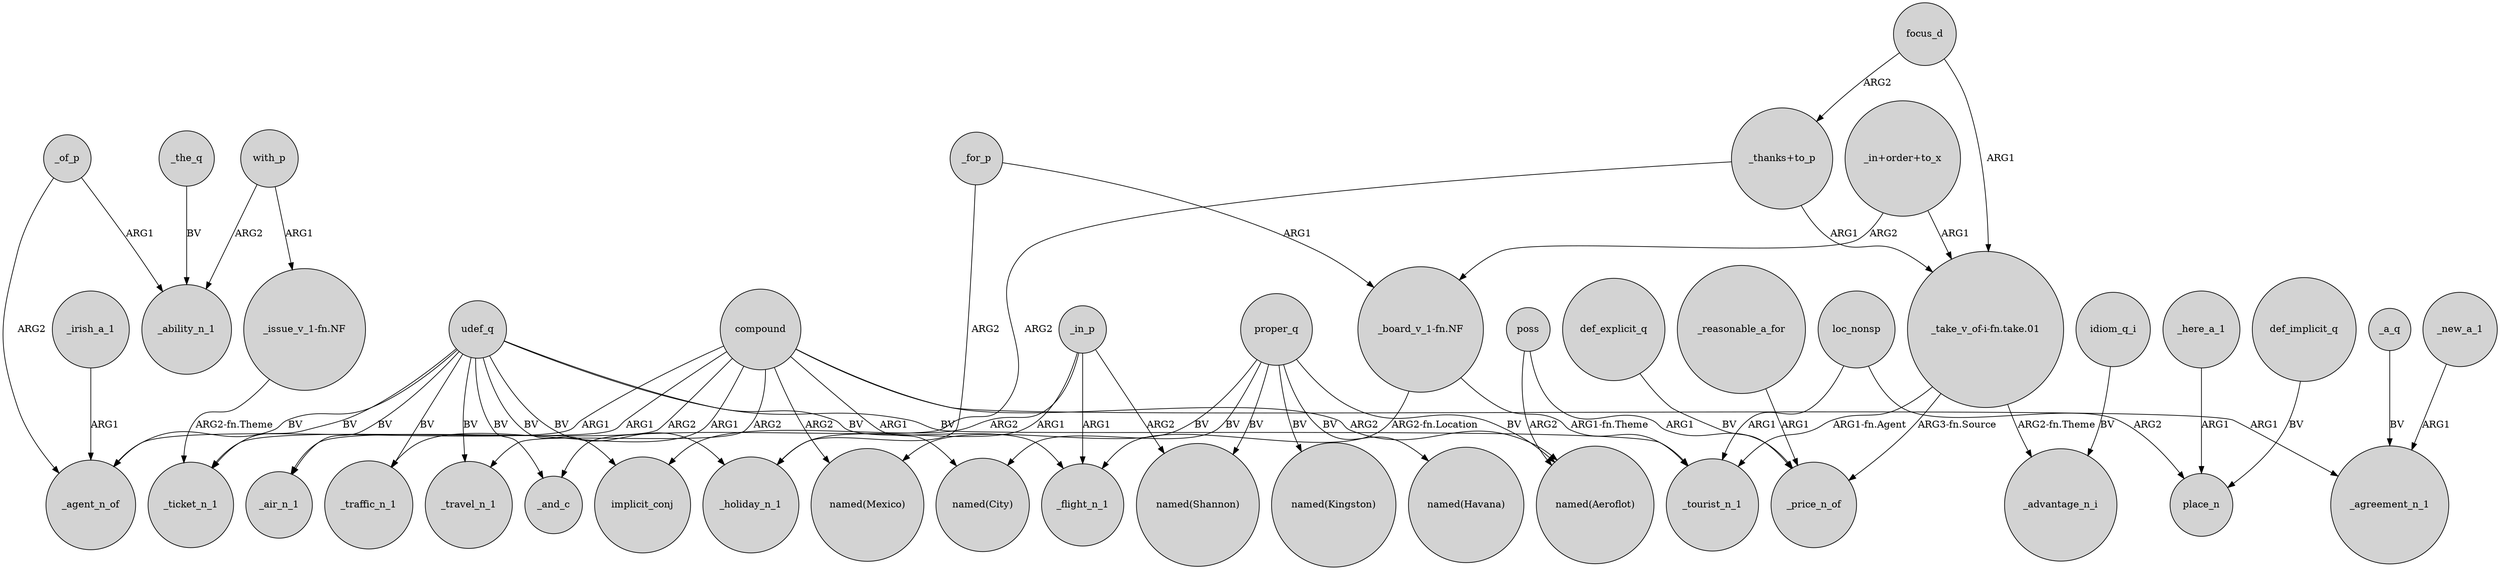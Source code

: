digraph {
	node [shape=circle style=filled]
	"_thanks+to_p" -> _and_c [label=ARG2]
	_of_p -> _agent_n_of [label=ARG2]
	_in_p -> _holiday_n_1 [label=ARG1]
	proper_q -> "named(Kingston)" [label=BV]
	udef_q -> _air_n_1 [label=BV]
	"_take_v_of-i-fn.take.01" -> _price_n_of [label="ARG3-fn.Source"]
	_for_p -> "_board_v_1-fn.NF" [label=ARG1]
	_here_a_1 -> place_n [label=ARG1]
	poss -> _price_n_of [label=ARG1]
	poss -> "named(Aeroflot)" [label=ARG2]
	udef_q -> _flight_n_1 [label=BV]
	compound -> "named(Mexico)" [label=ARG2]
	udef_q -> _ticket_n_1 [label=BV]
	udef_q -> _travel_n_1 [label=BV]
	"_take_v_of-i-fn.take.01" -> _tourist_n_1 [label="ARG1-fn.Agent"]
	"_take_v_of-i-fn.take.01" -> _advantage_n_i [label="ARG2-fn.Theme"]
	proper_q -> "named(Havana)" [label=BV]
	def_implicit_q -> place_n [label=BV]
	focus_d -> "_thanks+to_p" [label=ARG2]
	loc_nonsp -> _tourist_n_1 [label=ARG1]
	"_board_v_1-fn.NF" -> _flight_n_1 [label="ARG2-fn.Location"]
	udef_q -> implicit_conj [label=BV]
	def_explicit_q -> _price_n_of [label=BV]
	_irish_a_1 -> _agent_n_of [label=ARG1]
	udef_q -> _tourist_n_1 [label=BV]
	proper_q -> "named(Mexico)" [label=BV]
	_reasonable_a_for -> _price_n_of [label=ARG1]
	with_p -> _ability_n_1 [label=ARG2]
	"_thanks+to_p" -> "_take_v_of-i-fn.take.01" [label=ARG1]
	proper_q -> "named(Aeroflot)" [label=BV]
	compound -> _agent_n_of [label=ARG1]
	"_board_v_1-fn.NF" -> _tourist_n_1 [label="ARG1-fn.Theme"]
	_a_q -> _agreement_n_1 [label=BV]
	_in_p -> "named(Shannon)" [label=ARG2]
	proper_q -> "named(Shannon)" [label=BV]
	proper_q -> "named(City)" [label=BV]
	with_p -> "_issue_v_1-fn.NF" [label=ARG1]
	compound -> _agreement_n_1 [label=ARG1]
	"_issue_v_1-fn.NF" -> _ticket_n_1 [label="ARG2-fn.Theme"]
	"_in+order+to_x" -> "_take_v_of-i-fn.take.01" [label=ARG1]
	compound -> _ticket_n_1 [label=ARG1]
	_for_p -> _holiday_n_1 [label=ARG2]
	compound -> _air_n_1 [label=ARG2]
	compound -> _traffic_n_1 [label=ARG1]
	idiom_q_i -> _advantage_n_i [label=BV]
	compound -> "named(Aeroflot)" [label=ARG2]
	_of_p -> _ability_n_1 [label=ARG1]
	loc_nonsp -> place_n [label=ARG2]
	_in_p -> implicit_conj [label=ARG2]
	udef_q -> _traffic_n_1 [label=BV]
	_the_q -> _ability_n_1 [label=BV]
	udef_q -> _holiday_n_1 [label=BV]
	"_in+order+to_x" -> "_board_v_1-fn.NF" [label=ARG2]
	_in_p -> _flight_n_1 [label=ARG1]
	udef_q -> _and_c [label=BV]
	_new_a_1 -> _agreement_n_1 [label=ARG1]
	focus_d -> "_take_v_of-i-fn.take.01" [label=ARG1]
	compound -> _travel_n_1 [label=ARG2]
	compound -> "named(City)" [label=ARG1]
	udef_q -> _agent_n_of [label=BV]
}
